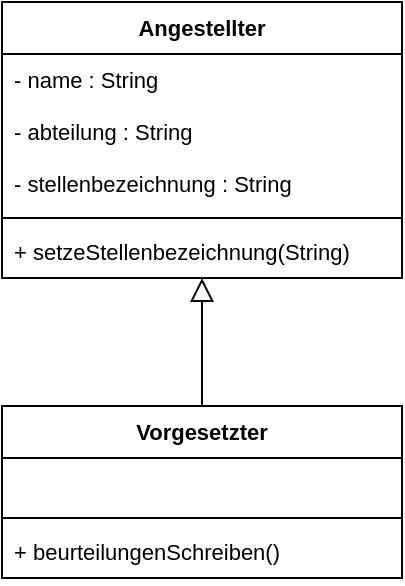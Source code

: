<mxfile version="24.8.9">
  <diagram name="Seite-1" id="R3SM3dj6xQyFoZwUIkVn">
    <mxGraphModel dx="1637" dy="893" grid="1" gridSize="10" guides="1" tooltips="1" connect="1" arrows="1" fold="1" page="1" pageScale="1" pageWidth="827" pageHeight="1169" math="0" shadow="0">
      <root>
        <mxCell id="0" />
        <mxCell id="1" parent="0" />
        <mxCell id="VLpCQyahV-YSBc2QJgI2-1" value="Angestellter" style="swimlane;fontStyle=1;align=center;verticalAlign=top;childLayout=stackLayout;horizontal=1;startSize=26;horizontalStack=0;resizeParent=1;resizeParentMax=0;resizeLast=0;collapsible=0;marginBottom=0;whiteSpace=wrap;html=1;fontFamily=Helvetica;fontSize=11;fontColor=default;labelBackgroundColor=default;" parent="1" vertex="1">
          <mxGeometry x="80" y="82" width="200" height="138" as="geometry" />
        </mxCell>
        <mxCell id="VLpCQyahV-YSBc2QJgI2-2" value="- name : String" style="text;strokeColor=none;fillColor=none;align=left;verticalAlign=top;spacingLeft=4;spacingRight=4;overflow=hidden;rotatable=0;points=[[0,0.5],[1,0.5]];portConstraint=eastwest;whiteSpace=wrap;html=1;fontFamily=Helvetica;fontSize=11;fontColor=default;labelBackgroundColor=none;" parent="VLpCQyahV-YSBc2QJgI2-1" vertex="1">
          <mxGeometry y="26" width="200" height="26" as="geometry" />
        </mxCell>
        <mxCell id="VLpCQyahV-YSBc2QJgI2-5" value="- abteilung : String" style="text;strokeColor=none;fillColor=none;align=left;verticalAlign=top;spacingLeft=4;spacingRight=4;overflow=hidden;rotatable=0;points=[[0,0.5],[1,0.5]];portConstraint=eastwest;whiteSpace=wrap;html=1;fontFamily=Helvetica;fontSize=11;fontColor=default;labelBackgroundColor=none;" parent="VLpCQyahV-YSBc2QJgI2-1" vertex="1">
          <mxGeometry y="52" width="200" height="26" as="geometry" />
        </mxCell>
        <mxCell id="xR575920jIQWEQc1oFbi-1" value="- stellenbezeichnung : String" style="text;strokeColor=none;fillColor=none;align=left;verticalAlign=top;spacingLeft=4;spacingRight=4;overflow=hidden;rotatable=0;points=[[0,0.5],[1,0.5]];portConstraint=eastwest;whiteSpace=wrap;html=1;fontFamily=Helvetica;fontSize=11;fontColor=default;labelBackgroundColor=none;" parent="VLpCQyahV-YSBc2QJgI2-1" vertex="1">
          <mxGeometry y="78" width="200" height="26" as="geometry" />
        </mxCell>
        <mxCell id="VLpCQyahV-YSBc2QJgI2-3" value="" style="line;strokeWidth=1;fillColor=none;align=left;verticalAlign=middle;spacingTop=-1;spacingLeft=3;spacingRight=3;rotatable=0;labelPosition=right;points=[];portConstraint=eastwest;strokeColor=inherit;fontFamily=Helvetica;fontSize=11;fontColor=default;labelBackgroundColor=default;" parent="VLpCQyahV-YSBc2QJgI2-1" vertex="1">
          <mxGeometry y="104" width="200" height="8" as="geometry" />
        </mxCell>
        <mxCell id="VLpCQyahV-YSBc2QJgI2-25" value="+ setzeStellenbezeichnung(String)" style="text;strokeColor=none;fillColor=none;align=left;verticalAlign=top;spacingLeft=4;spacingRight=4;overflow=hidden;rotatable=0;points=[[0,0.5],[1,0.5]];portConstraint=eastwest;whiteSpace=wrap;html=1;fontFamily=Helvetica;fontSize=11;fontColor=default;labelBackgroundColor=none;" parent="VLpCQyahV-YSBc2QJgI2-1" vertex="1">
          <mxGeometry y="112" width="200" height="26" as="geometry" />
        </mxCell>
        <mxCell id="VLpCQyahV-YSBc2QJgI2-22" value="Vorgesetzter" style="swimlane;fontStyle=1;align=center;verticalAlign=top;childLayout=stackLayout;horizontal=1;startSize=26;horizontalStack=0;resizeParent=1;resizeParentMax=0;resizeLast=0;collapsible=0;marginBottom=0;whiteSpace=wrap;html=1;fontFamily=Helvetica;fontSize=11;fontColor=default;labelBackgroundColor=default;" parent="1" vertex="1">
          <mxGeometry x="80" y="284" width="200" height="86" as="geometry" />
        </mxCell>
        <mxCell id="VLpCQyahV-YSBc2QJgI2-23" value="&amp;nbsp;&amp;nbsp; " style="text;strokeColor=none;fillColor=none;align=left;verticalAlign=top;spacingLeft=4;spacingRight=4;overflow=hidden;rotatable=0;points=[[0,0.5],[1,0.5]];portConstraint=eastwest;whiteSpace=wrap;html=1;fontFamily=Helvetica;fontSize=11;fontColor=default;labelBackgroundColor=none;" parent="VLpCQyahV-YSBc2QJgI2-22" vertex="1">
          <mxGeometry y="26" width="200" height="26" as="geometry" />
        </mxCell>
        <mxCell id="VLpCQyahV-YSBc2QJgI2-24" value="" style="line;strokeWidth=1;fillColor=none;align=left;verticalAlign=middle;spacingTop=-1;spacingLeft=3;spacingRight=3;rotatable=0;labelPosition=right;points=[];portConstraint=eastwest;strokeColor=inherit;fontFamily=Helvetica;fontSize=11;fontColor=default;labelBackgroundColor=default;" parent="VLpCQyahV-YSBc2QJgI2-22" vertex="1">
          <mxGeometry y="52" width="200" height="8" as="geometry" />
        </mxCell>
        <mxCell id="VLpCQyahV-YSBc2QJgI2-26" value="+ beurteilungenSchreiben()" style="text;strokeColor=none;fillColor=none;align=left;verticalAlign=top;spacingLeft=4;spacingRight=4;overflow=hidden;rotatable=0;points=[[0,0.5],[1,0.5]];portConstraint=eastwest;whiteSpace=wrap;html=1;fontFamily=Helvetica;fontSize=11;fontColor=default;labelBackgroundColor=none;" parent="VLpCQyahV-YSBc2QJgI2-22" vertex="1">
          <mxGeometry y="60" width="200" height="26" as="geometry" />
        </mxCell>
        <mxCell id="VLpCQyahV-YSBc2QJgI2-29" value="" style="endArrow=block;html=1;rounded=0;shadow=0;strokeColor=default;align=center;verticalAlign=middle;fontFamily=Helvetica;fontSize=11;fontColor=default;labelBackgroundColor=default;endSize=9.33;fillColor=none;gradientColor=none;endFill=0;" parent="1" source="VLpCQyahV-YSBc2QJgI2-22" target="VLpCQyahV-YSBc2QJgI2-1" edge="1">
          <mxGeometry width="50" height="50" relative="1" as="geometry">
            <mxPoint x="80" y="270" as="sourcePoint" />
            <mxPoint x="140" y="202" as="targetPoint" />
          </mxGeometry>
        </mxCell>
      </root>
    </mxGraphModel>
  </diagram>
</mxfile>
